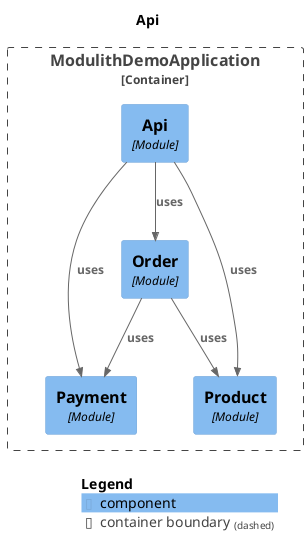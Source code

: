 @startuml
set separator none
title Api

top to bottom direction

!include <C4/C4>
!include <C4/C4_Context>
!include <C4/C4_Component>

Container_Boundary("ModulithDemoApplication.ModulithDemoApplication_boundary", "ModulithDemoApplication", $tags="") {
  Component(ModulithDemoApplication.ModulithDemoApplication.Api, "Api", $techn="Module", $descr="", $tags="", $link="")
  Component(ModulithDemoApplication.ModulithDemoApplication.Order, "Order", $techn="Module", $descr="", $tags="", $link="")
  Component(ModulithDemoApplication.ModulithDemoApplication.Payment, "Payment", $techn="Module", $descr="", $tags="", $link="")
  Component(ModulithDemoApplication.ModulithDemoApplication.Product, "Product", $techn="Module", $descr="", $tags="", $link="")
}

Rel(ModulithDemoApplication.ModulithDemoApplication.Order, ModulithDemoApplication.ModulithDemoApplication.Payment, "uses", $techn="", $tags="", $link="")
Rel(ModulithDemoApplication.ModulithDemoApplication.Api, ModulithDemoApplication.ModulithDemoApplication.Order, "uses", $techn="", $tags="", $link="")
Rel(ModulithDemoApplication.ModulithDemoApplication.Api, ModulithDemoApplication.ModulithDemoApplication.Payment, "uses", $techn="", $tags="", $link="")
Rel(ModulithDemoApplication.ModulithDemoApplication.Api, ModulithDemoApplication.ModulithDemoApplication.Product, "uses", $techn="", $tags="", $link="")
Rel(ModulithDemoApplication.ModulithDemoApplication.Order, ModulithDemoApplication.ModulithDemoApplication.Product, "uses", $techn="", $tags="", $link="")

SHOW_LEGEND(true)
@enduml